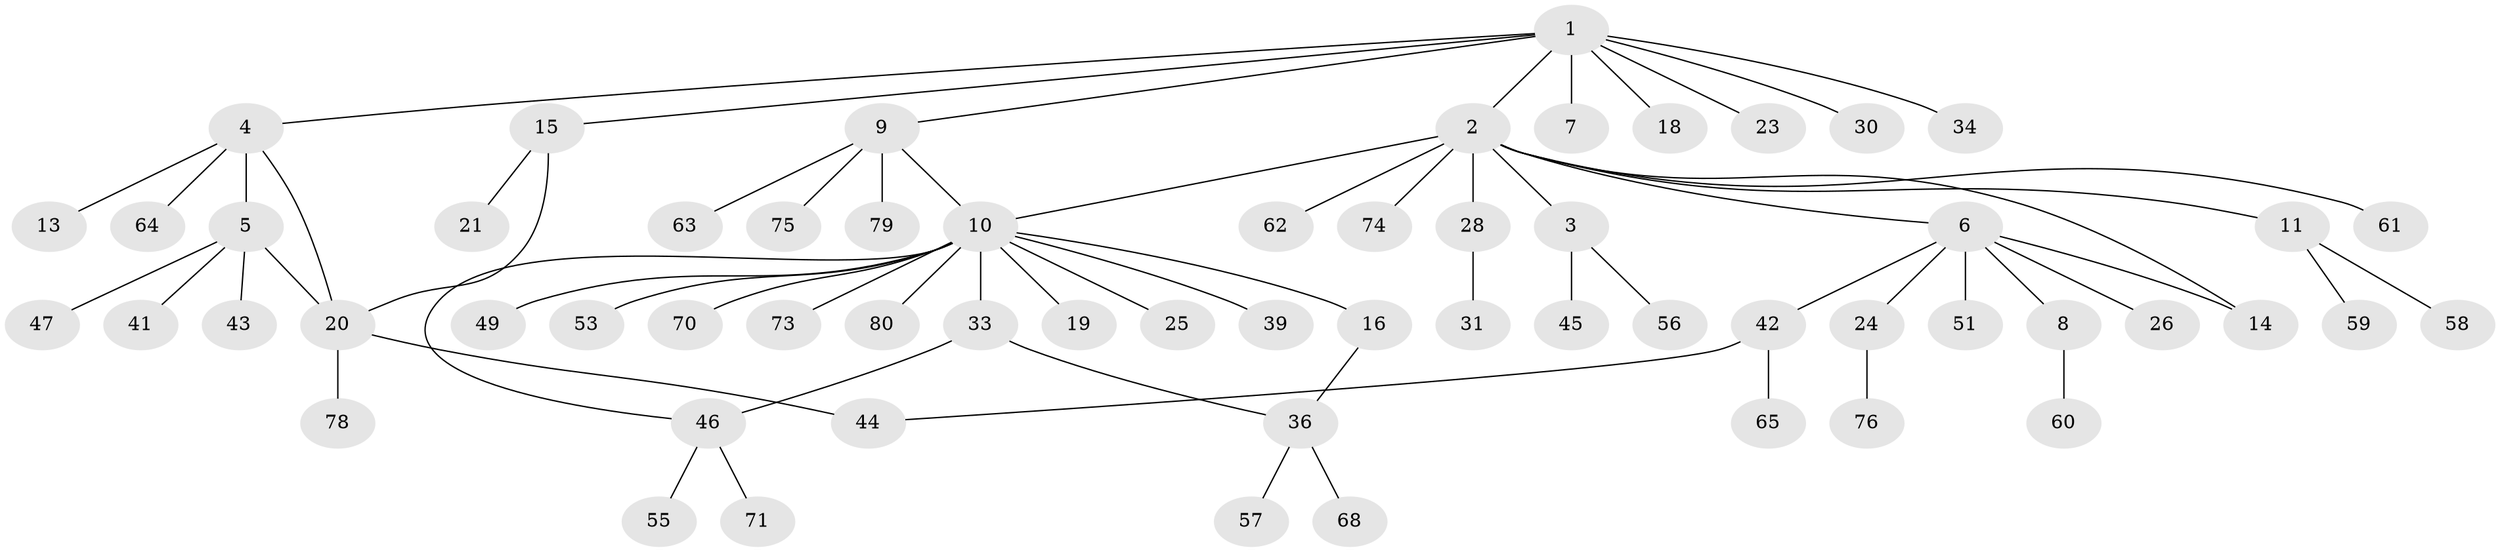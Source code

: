 // original degree distribution, {11: 0.0125, 12: 0.0125, 4: 0.0375, 5: 0.025, 6: 0.0375, 7: 0.0125, 1: 0.6125, 3: 0.075, 13: 0.0125, 2: 0.1625}
// Generated by graph-tools (version 1.1) at 2025/41/03/06/25 10:41:45]
// undirected, 61 vertices, 67 edges
graph export_dot {
graph [start="1"]
  node [color=gray90,style=filled];
  1 [super="+50"];
  2 [super="+29"];
  3 [super="+27"];
  4;
  5 [super="+38"];
  6 [super="+37"];
  7;
  8 [super="+52"];
  9 [super="+12"];
  10 [super="+40"];
  11 [super="+35"];
  13;
  14 [super="+17"];
  15;
  16 [super="+22"];
  18;
  19;
  20 [super="+32"];
  21;
  23;
  24;
  25;
  26;
  28 [super="+66"];
  30;
  31;
  33 [super="+72"];
  34;
  36 [super="+54"];
  39;
  41;
  42 [super="+48"];
  43;
  44;
  45;
  46 [super="+67"];
  47;
  49;
  51;
  53 [super="+69"];
  55;
  56;
  57;
  58;
  59;
  60;
  61;
  62;
  63;
  64;
  65;
  68;
  70;
  71;
  73 [super="+77"];
  74;
  75;
  76;
  78;
  79;
  80;
  1 -- 2;
  1 -- 4;
  1 -- 7;
  1 -- 9;
  1 -- 15;
  1 -- 18;
  1 -- 23;
  1 -- 30;
  1 -- 34;
  2 -- 3 [weight=2];
  2 -- 6;
  2 -- 10;
  2 -- 11;
  2 -- 14;
  2 -- 28;
  2 -- 61;
  2 -- 62;
  2 -- 74;
  3 -- 45;
  3 -- 56;
  4 -- 5;
  4 -- 13;
  4 -- 20;
  4 -- 64;
  5 -- 20;
  5 -- 41;
  5 -- 43;
  5 -- 47;
  6 -- 8;
  6 -- 14;
  6 -- 24;
  6 -- 26;
  6 -- 51;
  6 -- 42;
  8 -- 60;
  9 -- 10;
  9 -- 63;
  9 -- 75;
  9 -- 79;
  10 -- 16;
  10 -- 19;
  10 -- 25;
  10 -- 33;
  10 -- 39;
  10 -- 49;
  10 -- 53;
  10 -- 73;
  10 -- 80;
  10 -- 46;
  10 -- 70;
  11 -- 58;
  11 -- 59;
  15 -- 20;
  15 -- 21;
  16 -- 36;
  20 -- 44;
  20 -- 78;
  24 -- 76;
  28 -- 31;
  33 -- 46;
  33 -- 36;
  36 -- 57;
  36 -- 68;
  42 -- 44;
  42 -- 65;
  46 -- 55;
  46 -- 71;
}
